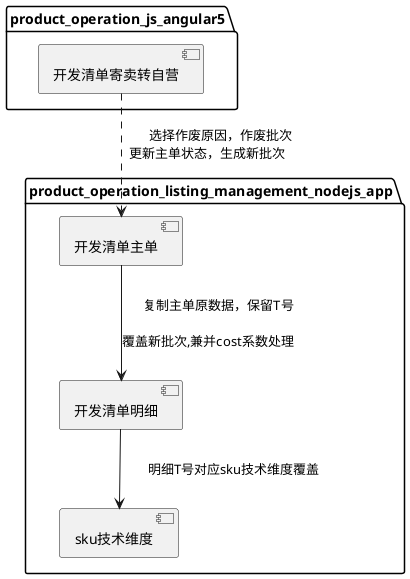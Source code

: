 @startuml


package "product_operation_js_angular5"{
	[开发清单寄卖转自营]
}

package "product_operation_listing_management_nodejs_app"{
	[开发清单主单]
	[开发清单明细]
	[sku技术维度]
}





'DataAccess - [First Component]
'[First Component] ..> HTTP : use

[开发清单寄卖转自营] ..> [开发清单主单] : \t选择作废原因，作废批次\n更新主单状态，生成新批次
[开发清单主单] --> [开发清单明细] : 复制主单原数据，保留T号\r\n覆盖新批次,兼并cost系数处理
[开发清单明细] --> [sku技术维度] : \t明细T号对应sku技术维度覆盖

@enduml